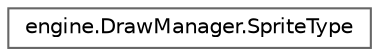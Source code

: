 digraph "Graphical Class Hierarchy"
{
 // LATEX_PDF_SIZE
  bgcolor="transparent";
  edge [fontname=Helvetica,fontsize=10,labelfontname=Helvetica,labelfontsize=10];
  node [fontname=Helvetica,fontsize=10,shape=box,height=0.2,width=0.4];
  rankdir="LR";
  Node0 [id="Node000000",label="engine.DrawManager.SpriteType",height=0.2,width=0.4,color="grey40", fillcolor="white", style="filled",URL="$enumengine_1_1_draw_manager_1_1_sprite_type.html",tooltip="Sprite types."];
}
